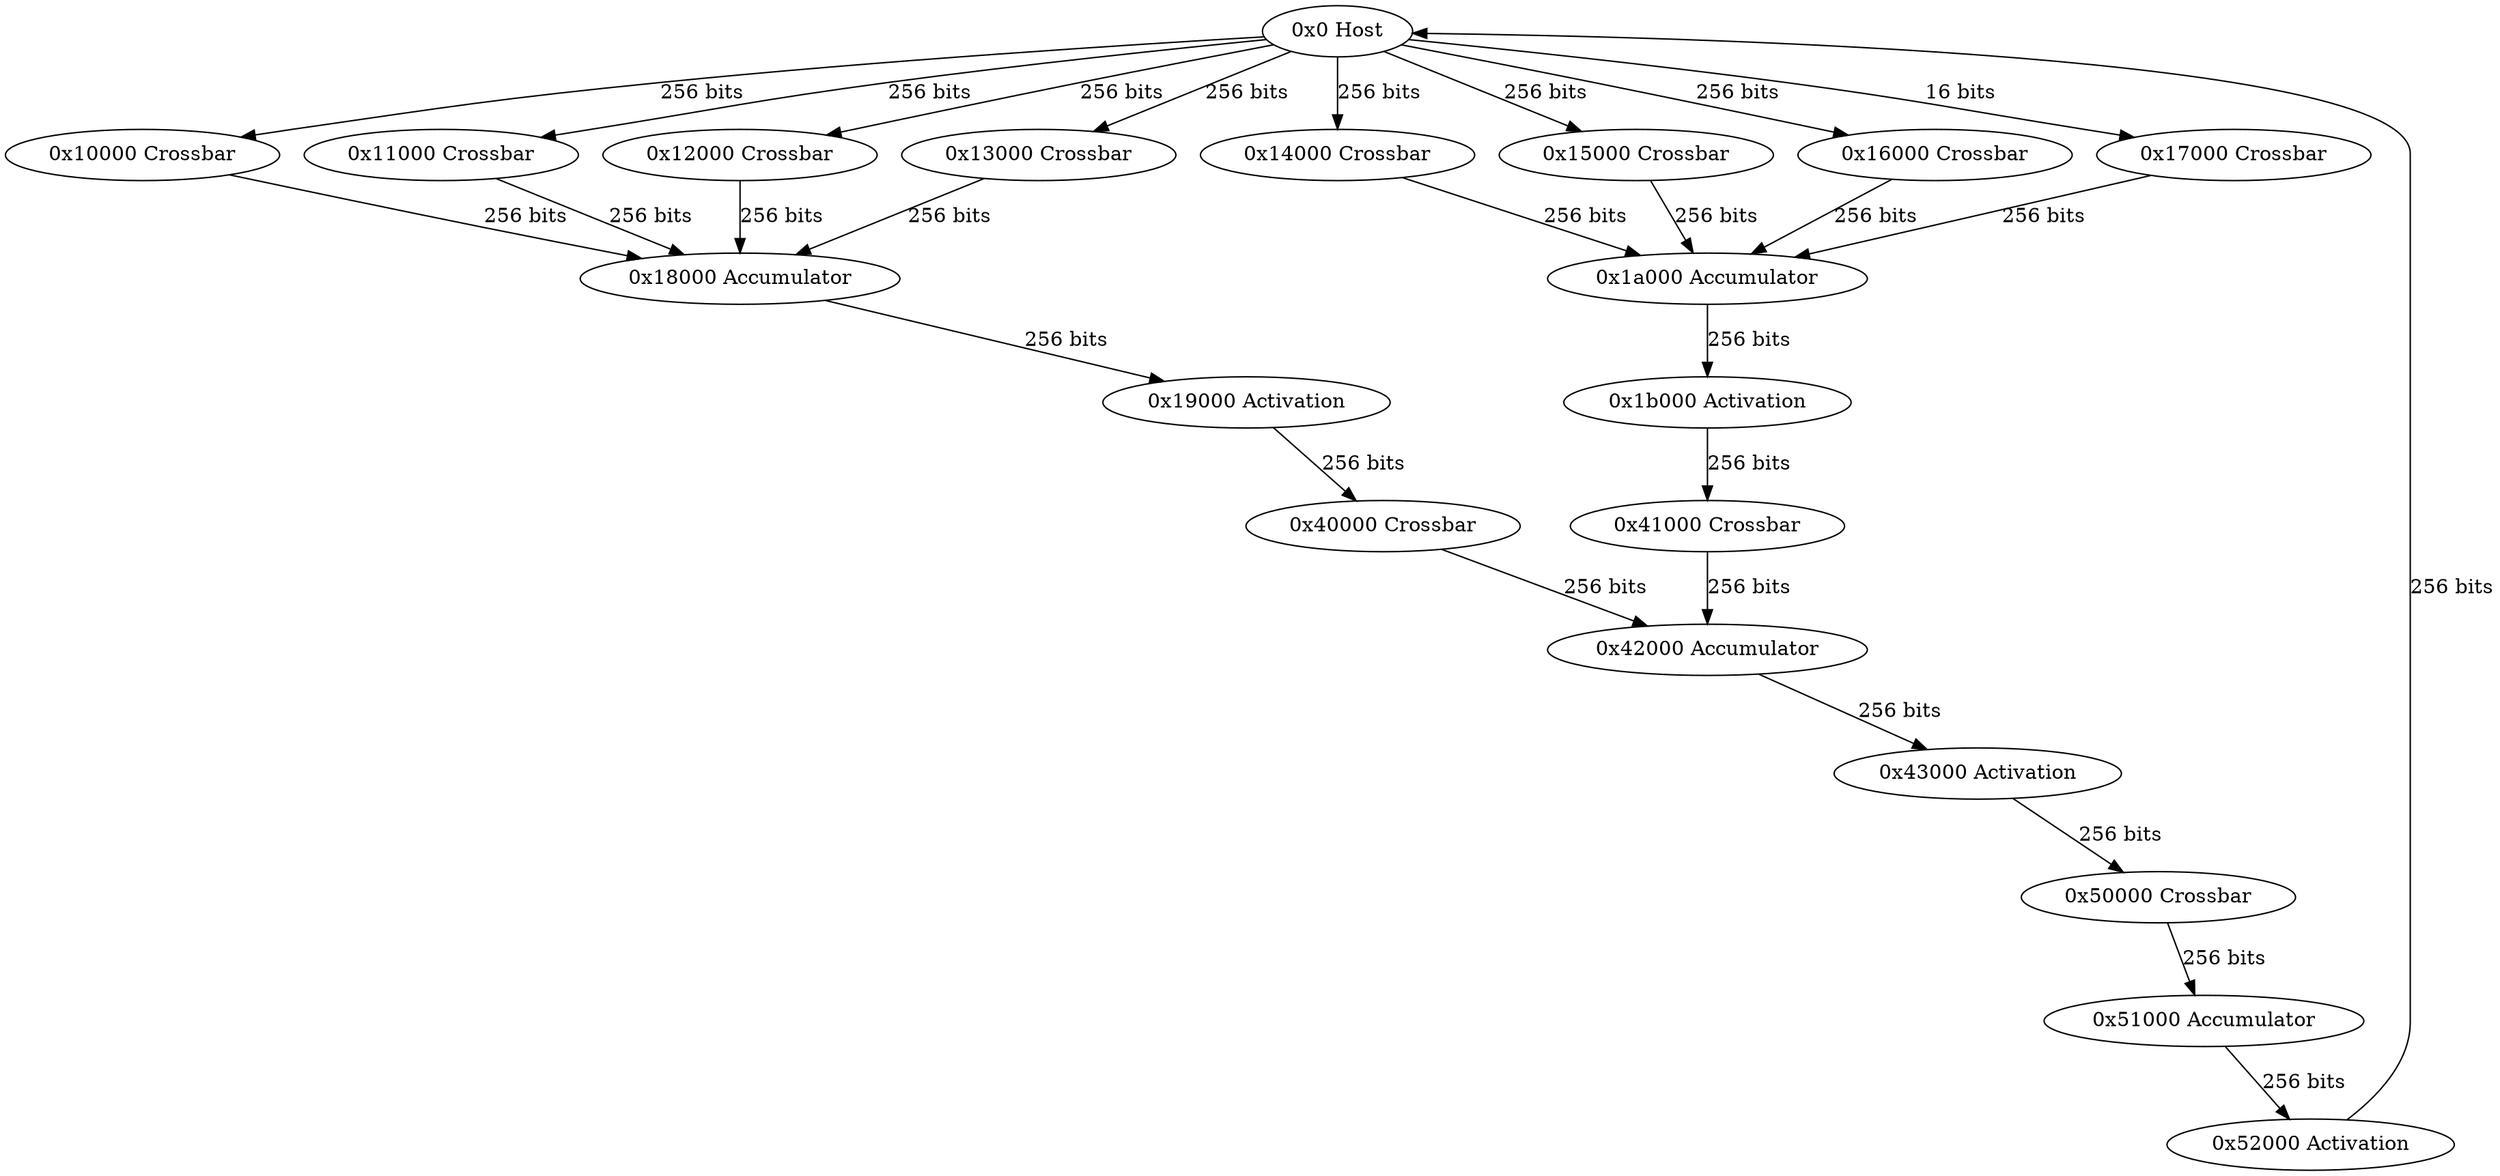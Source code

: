 digraph InterconnectGraph {
  "0x0 Host";
  "0x10000 Crossbar";
  "0x11000 Crossbar";
  "0x12000 Crossbar";
  "0x13000 Crossbar";
  "0x14000 Crossbar";
  "0x15000 Crossbar";
  "0x16000 Crossbar";
  "0x17000 Crossbar";
  "0x18000 Accumulator";
  "0x1a000 Accumulator";
  "0x19000 Activation";
  "0x1b000 Activation";
  "0x40000 Crossbar";
  "0x41000 Crossbar";
  "0x42000 Accumulator";
  "0x43000 Activation";
  "0x50000 Crossbar";
  "0x51000 Accumulator";
  "0x52000 Activation";
  "0x0 Host" -> "0x10000 Crossbar" [label="256 bits"];
  "0x0 Host" -> "0x11000 Crossbar" [label="256 bits"];
  "0x0 Host" -> "0x12000 Crossbar" [label="256 bits"];
  "0x0 Host" -> "0x13000 Crossbar" [label="256 bits"];
  "0x0 Host" -> "0x14000 Crossbar" [label="256 bits"];
  "0x0 Host" -> "0x15000 Crossbar" [label="256 bits"];
  "0x0 Host" -> "0x16000 Crossbar" [label="256 bits"];
  "0x0 Host" -> "0x17000 Crossbar" [label="16 bits"];
  "0x10000 Crossbar" -> "0x18000 Accumulator" [label="256 bits"];
  "0x11000 Crossbar" -> "0x18000 Accumulator" [label="256 bits"];
  "0x12000 Crossbar" -> "0x18000 Accumulator" [label="256 bits"];
  "0x13000 Crossbar" -> "0x18000 Accumulator" [label="256 bits"];
  "0x18000 Accumulator" -> "0x19000 Activation" [label="256 bits"];
  "0x14000 Crossbar" -> "0x1a000 Accumulator" [label="256 bits"];
  "0x15000 Crossbar" -> "0x1a000 Accumulator" [label="256 bits"];
  "0x16000 Crossbar" -> "0x1a000 Accumulator" [label="256 bits"];
  "0x17000 Crossbar" -> "0x1a000 Accumulator" [label="256 bits"];
  "0x1a000 Accumulator" -> "0x1b000 Activation" [label="256 bits"];
  "0x19000 Activation" -> "0x40000 Crossbar" [label="256 bits"];
  "0x1b000 Activation" -> "0x41000 Crossbar" [label="256 bits"];
  "0x40000 Crossbar" -> "0x42000 Accumulator" [label="256 bits"];
  "0x41000 Crossbar" -> "0x42000 Accumulator" [label="256 bits"];
  "0x42000 Accumulator" -> "0x43000 Activation" [label="256 bits"];
  "0x43000 Activation" -> "0x50000 Crossbar" [label="256 bits"];
  "0x50000 Crossbar" -> "0x51000 Accumulator" [label="256 bits"];
  "0x51000 Accumulator" -> "0x52000 Activation" [label="256 bits"];
  "0x52000 Activation" -> "0x0 Host" [label="256 bits"];
}
